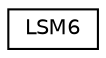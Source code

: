 digraph "Graphical Class Hierarchy"
{
  edge [fontname="Helvetica",fontsize="10",labelfontname="Helvetica",labelfontsize="10"];
  node [fontname="Helvetica",fontsize="10",shape=record];
  rankdir="LR";
  Node1 [label="LSM6",height=0.2,width=0.4,color="black", fillcolor="white", style="filled",URL="$classLSM6.html"];
}
